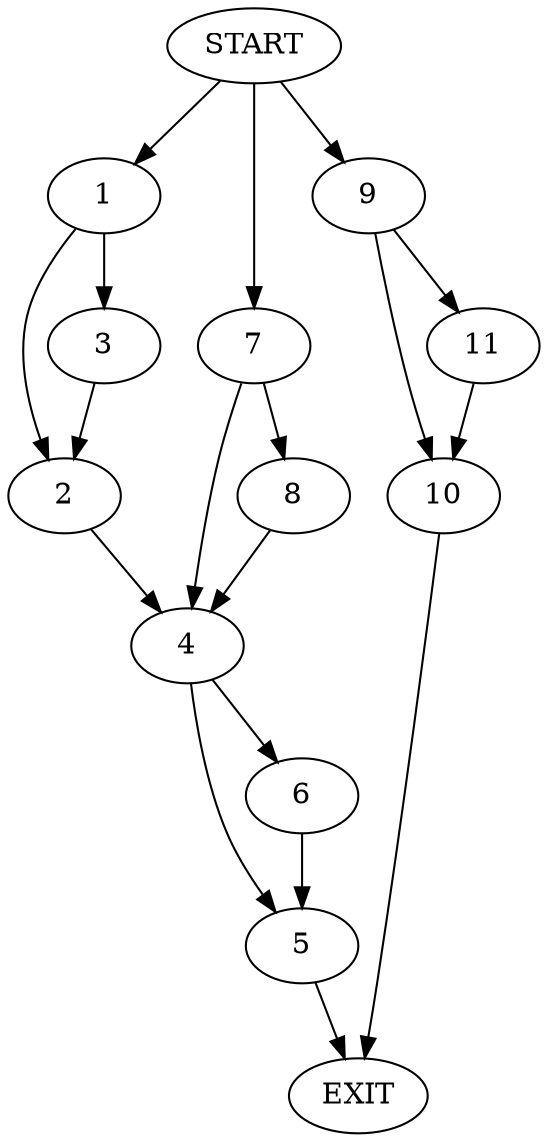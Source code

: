 digraph {
0 [label="START"]
12 [label="EXIT"]
0 -> 1
1 -> 2
1 -> 3
2 -> 4
3 -> 2
4 -> 5
4 -> 6
0 -> 7
7 -> 8
7 -> 4
8 -> 4
5 -> 12
6 -> 5
0 -> 9
9 -> 10
9 -> 11
11 -> 10
10 -> 12
}
